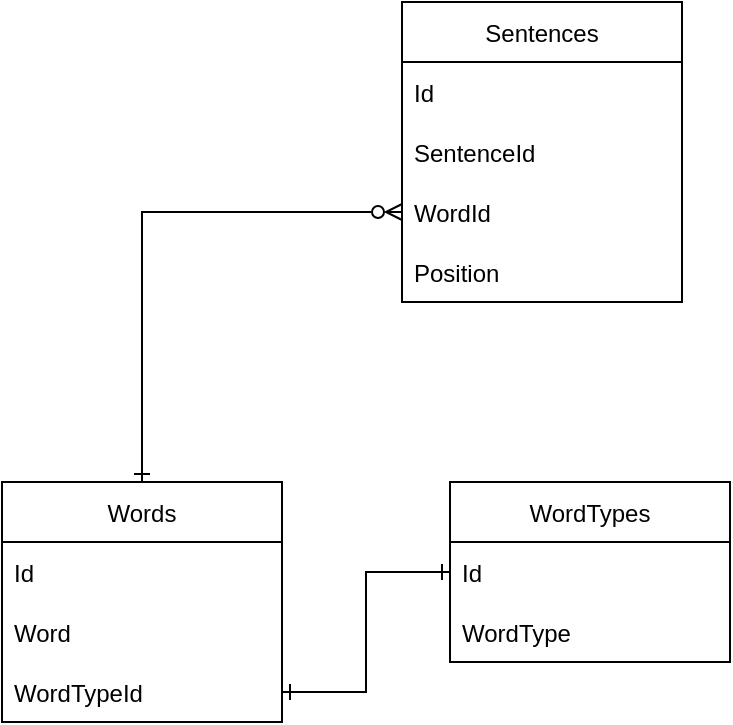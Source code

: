 <mxfile version="15.4.0" type="device"><diagram id="C5RBs43oDa-KdzZeNtuy" name="Page-1"><mxGraphModel dx="1422" dy="862" grid="1" gridSize="10" guides="1" tooltips="1" connect="1" arrows="1" fold="1" page="1" pageScale="1" pageWidth="827" pageHeight="1169" math="0" shadow="0"><root><mxCell id="WIyWlLk6GJQsqaUBKTNV-0"/><mxCell id="WIyWlLk6GJQsqaUBKTNV-1" parent="WIyWlLk6GJQsqaUBKTNV-0"/><mxCell id="09YE0sIo_751kTMOudWl-1" value="Sentences" style="swimlane;fontStyle=0;childLayout=stackLayout;horizontal=1;startSize=30;horizontalStack=0;resizeParent=1;resizeParentMax=0;resizeLast=0;collapsible=1;marginBottom=0;" vertex="1" parent="WIyWlLk6GJQsqaUBKTNV-1"><mxGeometry x="320" y="210" width="140" height="150" as="geometry"/></mxCell><mxCell id="09YE0sIo_751kTMOudWl-15" value="Id" style="text;strokeColor=none;fillColor=none;align=left;verticalAlign=middle;spacingLeft=4;spacingRight=4;overflow=hidden;points=[[0,0.5],[1,0.5]];portConstraint=eastwest;rotatable=0;" vertex="1" parent="09YE0sIo_751kTMOudWl-1"><mxGeometry y="30" width="140" height="30" as="geometry"/></mxCell><mxCell id="09YE0sIo_751kTMOudWl-14" value="SentenceId" style="text;strokeColor=none;fillColor=none;align=left;verticalAlign=middle;spacingLeft=4;spacingRight=4;overflow=hidden;points=[[0,0.5],[1,0.5]];portConstraint=eastwest;rotatable=0;" vertex="1" parent="09YE0sIo_751kTMOudWl-1"><mxGeometry y="60" width="140" height="30" as="geometry"/></mxCell><mxCell id="09YE0sIo_751kTMOudWl-2" value="WordId" style="text;strokeColor=none;fillColor=none;align=left;verticalAlign=middle;spacingLeft=4;spacingRight=4;overflow=hidden;points=[[0,0.5],[1,0.5]];portConstraint=eastwest;rotatable=0;" vertex="1" parent="09YE0sIo_751kTMOudWl-1"><mxGeometry y="90" width="140" height="30" as="geometry"/></mxCell><mxCell id="09YE0sIo_751kTMOudWl-3" value="Position" style="text;strokeColor=none;fillColor=none;align=left;verticalAlign=middle;spacingLeft=4;spacingRight=4;overflow=hidden;points=[[0,0.5],[1,0.5]];portConstraint=eastwest;rotatable=0;" vertex="1" parent="09YE0sIo_751kTMOudWl-1"><mxGeometry y="120" width="140" height="30" as="geometry"/></mxCell><mxCell id="09YE0sIo_751kTMOudWl-21" style="edgeStyle=orthogonalEdgeStyle;rounded=0;orthogonalLoop=1;jettySize=auto;html=1;exitX=0.5;exitY=0;exitDx=0;exitDy=0;entryX=0;entryY=0.5;entryDx=0;entryDy=0;strokeColor=default;endArrow=ERzeroToMany;endFill=0;startArrow=ERone;startFill=0;" edge="1" parent="WIyWlLk6GJQsqaUBKTNV-1" source="09YE0sIo_751kTMOudWl-5" target="09YE0sIo_751kTMOudWl-2"><mxGeometry relative="1" as="geometry"/></mxCell><mxCell id="09YE0sIo_751kTMOudWl-5" value="Words" style="swimlane;fontStyle=0;childLayout=stackLayout;horizontal=1;startSize=30;horizontalStack=0;resizeParent=1;resizeParentMax=0;resizeLast=0;collapsible=1;marginBottom=0;" vertex="1" parent="WIyWlLk6GJQsqaUBKTNV-1"><mxGeometry x="120" y="450" width="140" height="120" as="geometry"/></mxCell><mxCell id="09YE0sIo_751kTMOudWl-6" value="Id" style="text;strokeColor=none;fillColor=none;align=left;verticalAlign=middle;spacingLeft=4;spacingRight=4;overflow=hidden;points=[[0,0.5],[1,0.5]];portConstraint=eastwest;rotatable=0;" vertex="1" parent="09YE0sIo_751kTMOudWl-5"><mxGeometry y="30" width="140" height="30" as="geometry"/></mxCell><mxCell id="09YE0sIo_751kTMOudWl-7" value="Word" style="text;strokeColor=none;fillColor=none;align=left;verticalAlign=middle;spacingLeft=4;spacingRight=4;overflow=hidden;points=[[0,0.5],[1,0.5]];portConstraint=eastwest;rotatable=0;" vertex="1" parent="09YE0sIo_751kTMOudWl-5"><mxGeometry y="60" width="140" height="30" as="geometry"/></mxCell><mxCell id="09YE0sIo_751kTMOudWl-22" value="WordTypeId" style="text;strokeColor=none;fillColor=none;align=left;verticalAlign=middle;spacingLeft=4;spacingRight=4;overflow=hidden;points=[[0,0.5],[1,0.5]];portConstraint=eastwest;rotatable=0;" vertex="1" parent="09YE0sIo_751kTMOudWl-5"><mxGeometry y="90" width="140" height="30" as="geometry"/></mxCell><mxCell id="09YE0sIo_751kTMOudWl-16" value="WordTypes" style="swimlane;fontStyle=0;childLayout=stackLayout;horizontal=1;startSize=30;horizontalStack=0;resizeParent=1;resizeParentMax=0;resizeLast=0;collapsible=1;marginBottom=0;" vertex="1" parent="WIyWlLk6GJQsqaUBKTNV-1"><mxGeometry x="344" y="450" width="140" height="90" as="geometry"/></mxCell><mxCell id="09YE0sIo_751kTMOudWl-17" value="Id" style="text;strokeColor=none;fillColor=none;align=left;verticalAlign=middle;spacingLeft=4;spacingRight=4;overflow=hidden;points=[[0,0.5],[1,0.5]];portConstraint=eastwest;rotatable=0;" vertex="1" parent="09YE0sIo_751kTMOudWl-16"><mxGeometry y="30" width="140" height="30" as="geometry"/></mxCell><mxCell id="09YE0sIo_751kTMOudWl-18" value="WordType" style="text;strokeColor=none;fillColor=none;align=left;verticalAlign=middle;spacingLeft=4;spacingRight=4;overflow=hidden;points=[[0,0.5],[1,0.5]];portConstraint=eastwest;rotatable=0;" vertex="1" parent="09YE0sIo_751kTMOudWl-16"><mxGeometry y="60" width="140" height="30" as="geometry"/></mxCell><mxCell id="09YE0sIo_751kTMOudWl-23" style="edgeStyle=orthogonalEdgeStyle;rounded=0;orthogonalLoop=1;jettySize=auto;html=1;exitX=0;exitY=0.5;exitDx=0;exitDy=0;entryX=1;entryY=0.5;entryDx=0;entryDy=0;startArrow=ERone;startFill=0;endArrow=ERone;endFill=0;" edge="1" parent="WIyWlLk6GJQsqaUBKTNV-1" source="09YE0sIo_751kTMOudWl-17" target="09YE0sIo_751kTMOudWl-22"><mxGeometry relative="1" as="geometry"/></mxCell></root></mxGraphModel></diagram></mxfile>